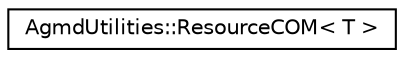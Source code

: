 digraph "Graphical Class Hierarchy"
{
  edge [fontname="Helvetica",fontsize="10",labelfontname="Helvetica",labelfontsize="10"];
  node [fontname="Helvetica",fontsize="10",shape=record];
  rankdir="LR";
  Node1 [label="AgmdUtilities::ResourceCOM\< T \>",height=0.2,width=0.4,color="black", fillcolor="white", style="filled",URL="$class_agmd_utilities_1_1_resource_c_o_m.html"];
}
